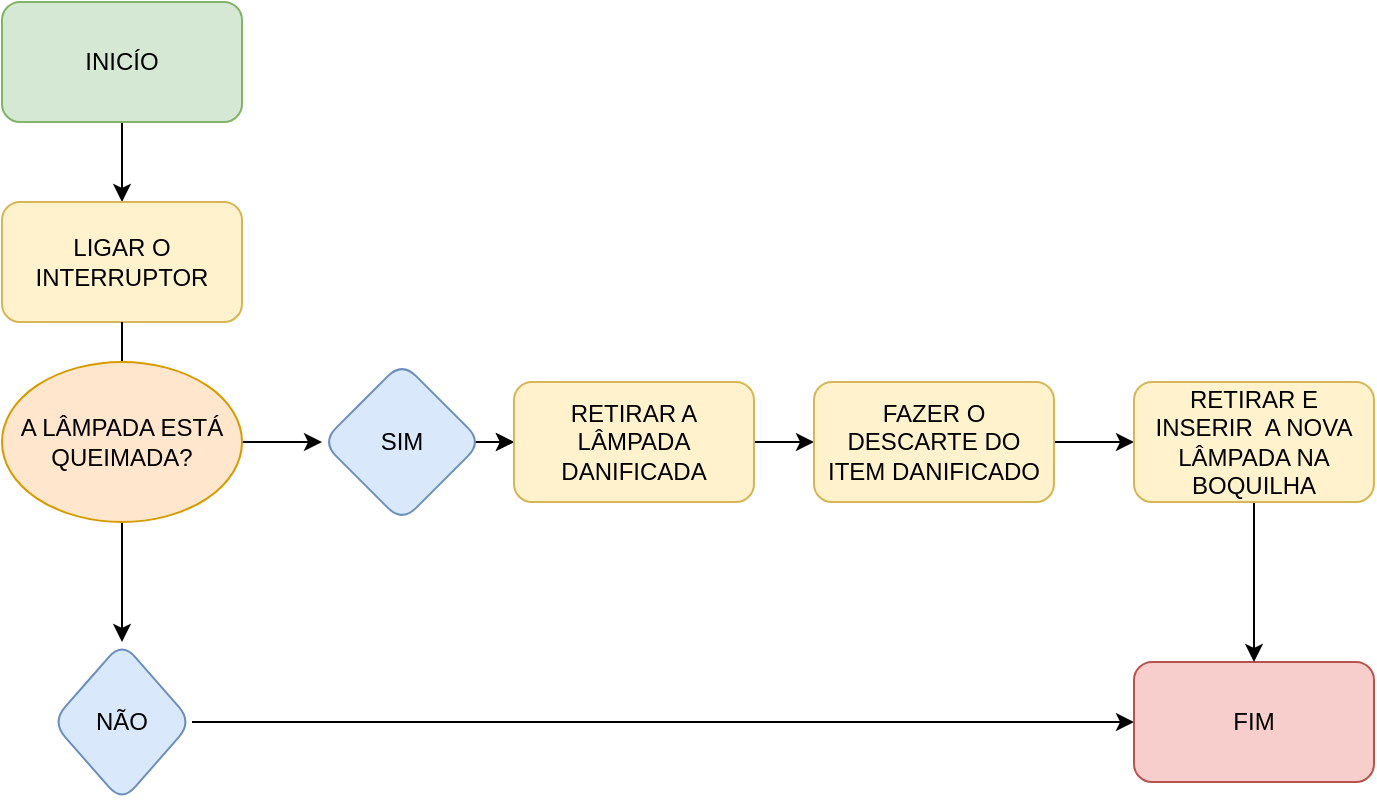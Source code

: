<mxfile version="20.8.1" type="github"><diagram id="OB2X6vUEykkF65kOH_-Z" name="Página-1"><mxGraphModel dx="1050" dy="541" grid="1" gridSize="10" guides="1" tooltips="1" connect="1" arrows="1" fold="1" page="1" pageScale="1" pageWidth="827" pageHeight="1169" math="0" shadow="0"><root><mxCell id="0"/><mxCell id="1" parent="0"/><mxCell id="eUFTGEvArJLJl9RHweRD-3" value="" style="edgeStyle=orthogonalEdgeStyle;rounded=0;orthogonalLoop=1;jettySize=auto;html=1;" edge="1" parent="1" source="eUFTGEvArJLJl9RHweRD-1" target="eUFTGEvArJLJl9RHweRD-2"><mxGeometry relative="1" as="geometry"/></mxCell><mxCell id="eUFTGEvArJLJl9RHweRD-1" value="INICÍO" style="rounded=1;whiteSpace=wrap;html=1;fillColor=#d5e8d4;strokeColor=#82b366;" vertex="1" parent="1"><mxGeometry x="14" y="40" width="120" height="60" as="geometry"/></mxCell><mxCell id="eUFTGEvArJLJl9RHweRD-5" value="" style="edgeStyle=orthogonalEdgeStyle;rounded=0;orthogonalLoop=1;jettySize=auto;html=1;startArrow=none;" edge="1" parent="1" source="eUFTGEvArJLJl9RHweRD-18" target="eUFTGEvArJLJl9RHweRD-4"><mxGeometry relative="1" as="geometry"><Array as="points"><mxPoint x="74" y="320"/><mxPoint x="74" y="320"/></Array></mxGeometry></mxCell><mxCell id="eUFTGEvArJLJl9RHweRD-2" value="LIGAR O INTERRUPTOR" style="whiteSpace=wrap;html=1;rounded=1;fillColor=#fff2cc;strokeColor=#d6b656;" vertex="1" parent="1"><mxGeometry x="14" y="140" width="120" height="60" as="geometry"/></mxCell><mxCell id="eUFTGEvArJLJl9RHweRD-9" value="" style="edgeStyle=orthogonalEdgeStyle;rounded=0;orthogonalLoop=1;jettySize=auto;html=1;" edge="1" parent="1" source="eUFTGEvArJLJl9RHweRD-4" target="eUFTGEvArJLJl9RHweRD-8"><mxGeometry relative="1" as="geometry"/></mxCell><mxCell id="eUFTGEvArJLJl9RHweRD-24" value="" style="edgeStyle=orthogonalEdgeStyle;rounded=0;orthogonalLoop=1;jettySize=auto;html=1;" edge="1" parent="1" source="eUFTGEvArJLJl9RHweRD-4" target="eUFTGEvArJLJl9RHweRD-8"><mxGeometry relative="1" as="geometry"/></mxCell><mxCell id="eUFTGEvArJLJl9RHweRD-4" value="SIM" style="rhombus;whiteSpace=wrap;html=1;fillColor=#dae8fc;strokeColor=#6c8ebf;rounded=1;" vertex="1" parent="1"><mxGeometry x="174" y="220" width="80" height="80" as="geometry"/></mxCell><mxCell id="eUFTGEvArJLJl9RHweRD-30" style="edgeStyle=orthogonalEdgeStyle;rounded=0;orthogonalLoop=1;jettySize=auto;html=1;" edge="1" parent="1" source="eUFTGEvArJLJl9RHweRD-6" target="eUFTGEvArJLJl9RHweRD-12"><mxGeometry relative="1" as="geometry"><mxPoint x="570" y="400" as="targetPoint"/><Array as="points"/></mxGeometry></mxCell><mxCell id="eUFTGEvArJLJl9RHweRD-6" value="NÃO" style="rhombus;whiteSpace=wrap;html=1;fillColor=#dae8fc;strokeColor=#6c8ebf;rounded=1;" vertex="1" parent="1"><mxGeometry x="39" y="360" width="70" height="80" as="geometry"/></mxCell><mxCell id="eUFTGEvArJLJl9RHweRD-15" value="" style="edgeStyle=orthogonalEdgeStyle;rounded=0;orthogonalLoop=1;jettySize=auto;html=1;" edge="1" parent="1" source="eUFTGEvArJLJl9RHweRD-8" target="eUFTGEvArJLJl9RHweRD-14"><mxGeometry relative="1" as="geometry"/></mxCell><mxCell id="eUFTGEvArJLJl9RHweRD-8" value="RETIRAR A LÂMPADA DANIFICADA" style="whiteSpace=wrap;html=1;fillColor=#fff2cc;strokeColor=#d6b656;rounded=1;" vertex="1" parent="1"><mxGeometry x="270" y="230" width="120" height="60" as="geometry"/></mxCell><mxCell id="eUFTGEvArJLJl9RHweRD-12" value="FIM" style="whiteSpace=wrap;html=1;fillColor=#f8cecc;strokeColor=#b85450;rounded=1;" vertex="1" parent="1"><mxGeometry x="580" y="370" width="120" height="60" as="geometry"/></mxCell><mxCell id="eUFTGEvArJLJl9RHweRD-17" value="" style="edgeStyle=orthogonalEdgeStyle;rounded=0;orthogonalLoop=1;jettySize=auto;html=1;" edge="1" parent="1" source="eUFTGEvArJLJl9RHweRD-14" target="eUFTGEvArJLJl9RHweRD-16"><mxGeometry relative="1" as="geometry"/></mxCell><mxCell id="eUFTGEvArJLJl9RHweRD-14" value="FAZER O DESCARTE DO ITEM DANIFICADO" style="whiteSpace=wrap;html=1;fillColor=#fff2cc;strokeColor=#d6b656;rounded=1;" vertex="1" parent="1"><mxGeometry x="420" y="230" width="120" height="60" as="geometry"/></mxCell><mxCell id="eUFTGEvArJLJl9RHweRD-25" value="" style="edgeStyle=orthogonalEdgeStyle;rounded=0;orthogonalLoop=1;jettySize=auto;html=1;" edge="1" parent="1" source="eUFTGEvArJLJl9RHweRD-16" target="eUFTGEvArJLJl9RHweRD-12"><mxGeometry relative="1" as="geometry"/></mxCell><mxCell id="eUFTGEvArJLJl9RHweRD-16" value="RETIRAR E INSERIR&amp;nbsp; A NOVA LÂMPADA NA BOQUILHA" style="whiteSpace=wrap;html=1;fillColor=#fff2cc;strokeColor=#d6b656;rounded=1;" vertex="1" parent="1"><mxGeometry x="580" y="230" width="120" height="60" as="geometry"/></mxCell><mxCell id="eUFTGEvArJLJl9RHweRD-19" value="" style="edgeStyle=orthogonalEdgeStyle;rounded=0;orthogonalLoop=1;jettySize=auto;html=1;endArrow=none;" edge="1" parent="1" source="eUFTGEvArJLJl9RHweRD-2" target="eUFTGEvArJLJl9RHweRD-18"><mxGeometry relative="1" as="geometry"><mxPoint x="74" y="180" as="sourcePoint"/><mxPoint x="74" y="400" as="targetPoint"/><Array as="points"/></mxGeometry></mxCell><mxCell id="eUFTGEvArJLJl9RHweRD-20" value="" style="edgeStyle=orthogonalEdgeStyle;rounded=0;orthogonalLoop=1;jettySize=auto;html=1;" edge="1" parent="1" source="eUFTGEvArJLJl9RHweRD-18" target="eUFTGEvArJLJl9RHweRD-6"><mxGeometry relative="1" as="geometry"/></mxCell><mxCell id="eUFTGEvArJLJl9RHweRD-18" value="A LÂMPADA ESTÁ QUEIMADA?" style="ellipse;whiteSpace=wrap;html=1;fillColor=#ffe6cc;strokeColor=#d79b00;" vertex="1" parent="1"><mxGeometry x="14" y="220" width="120" height="80" as="geometry"/></mxCell></root></mxGraphModel></diagram></mxfile>